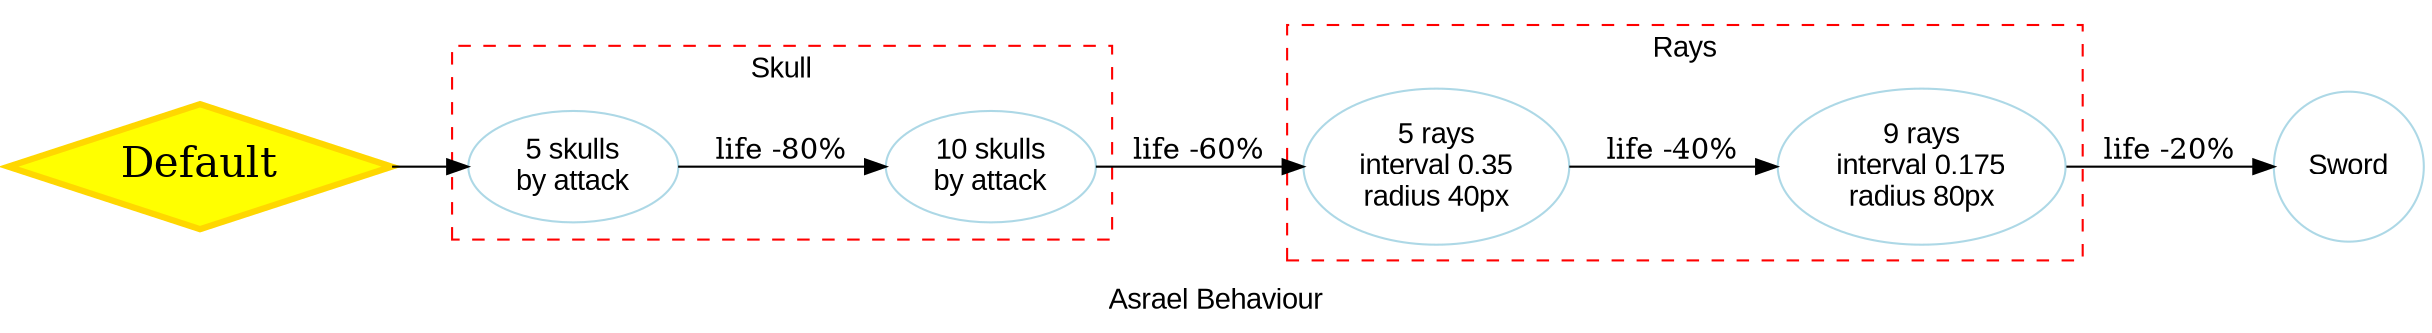 # dot -Tpng -Gdpi=300 Info/asrael_behaviour.dot -o Info/asrael_behaviour.png

digraph AsraelBehaviour {
    label="Asrael Behaviour";
    color=gray;
    fontname="Arial";
    rankdir=LR;

    Default [label="Default", shape=diamond, color=gold, fillcolor=yellow, fontcolor=black, fontsize=20, style=filled, penwidth=3]

    Skull [label="5 skulls\nby attack", shape=oval, color=lightblue, fontname="Arial"];
    Rays [label="5 rays\ninterval 0.35\nradius 40px", shape=oval, color=lightblue, fontname="Arial"];
    Sword [label="Sword", shape=circle, color=lightblue, fontname="Arial"];

    Skull2 [label="10 skulls\nby attack", shape=oval, color=lightblue, fontname="Arial"];
    Rays2 [label="9 rays\ninterval 0.175\nradius 80px", shape=oval, color=lightblue, fontname="Arial"];

    Default -> Skull [label="", color=black];
    Skull -> Skull2 [label="life -80%", color=black];
    Skull2 -> Rays [label="life -60%", color=black];
    Rays -> Rays2 [label="life -40%", color=black];
    Rays2 -> Sword [label="life -20%", color=black];

    subgraph cluster_Skull {
        label="Skull";
        color=red;
        style=dashed;
        fontname="Arial";

        Skull
        Skull2
    }

    subgraph cluster_Rays {
        label="Rays";
        color=red;
        style=dashed;
        fontname="Arial";

        Rays
        Rays2
    }

}
